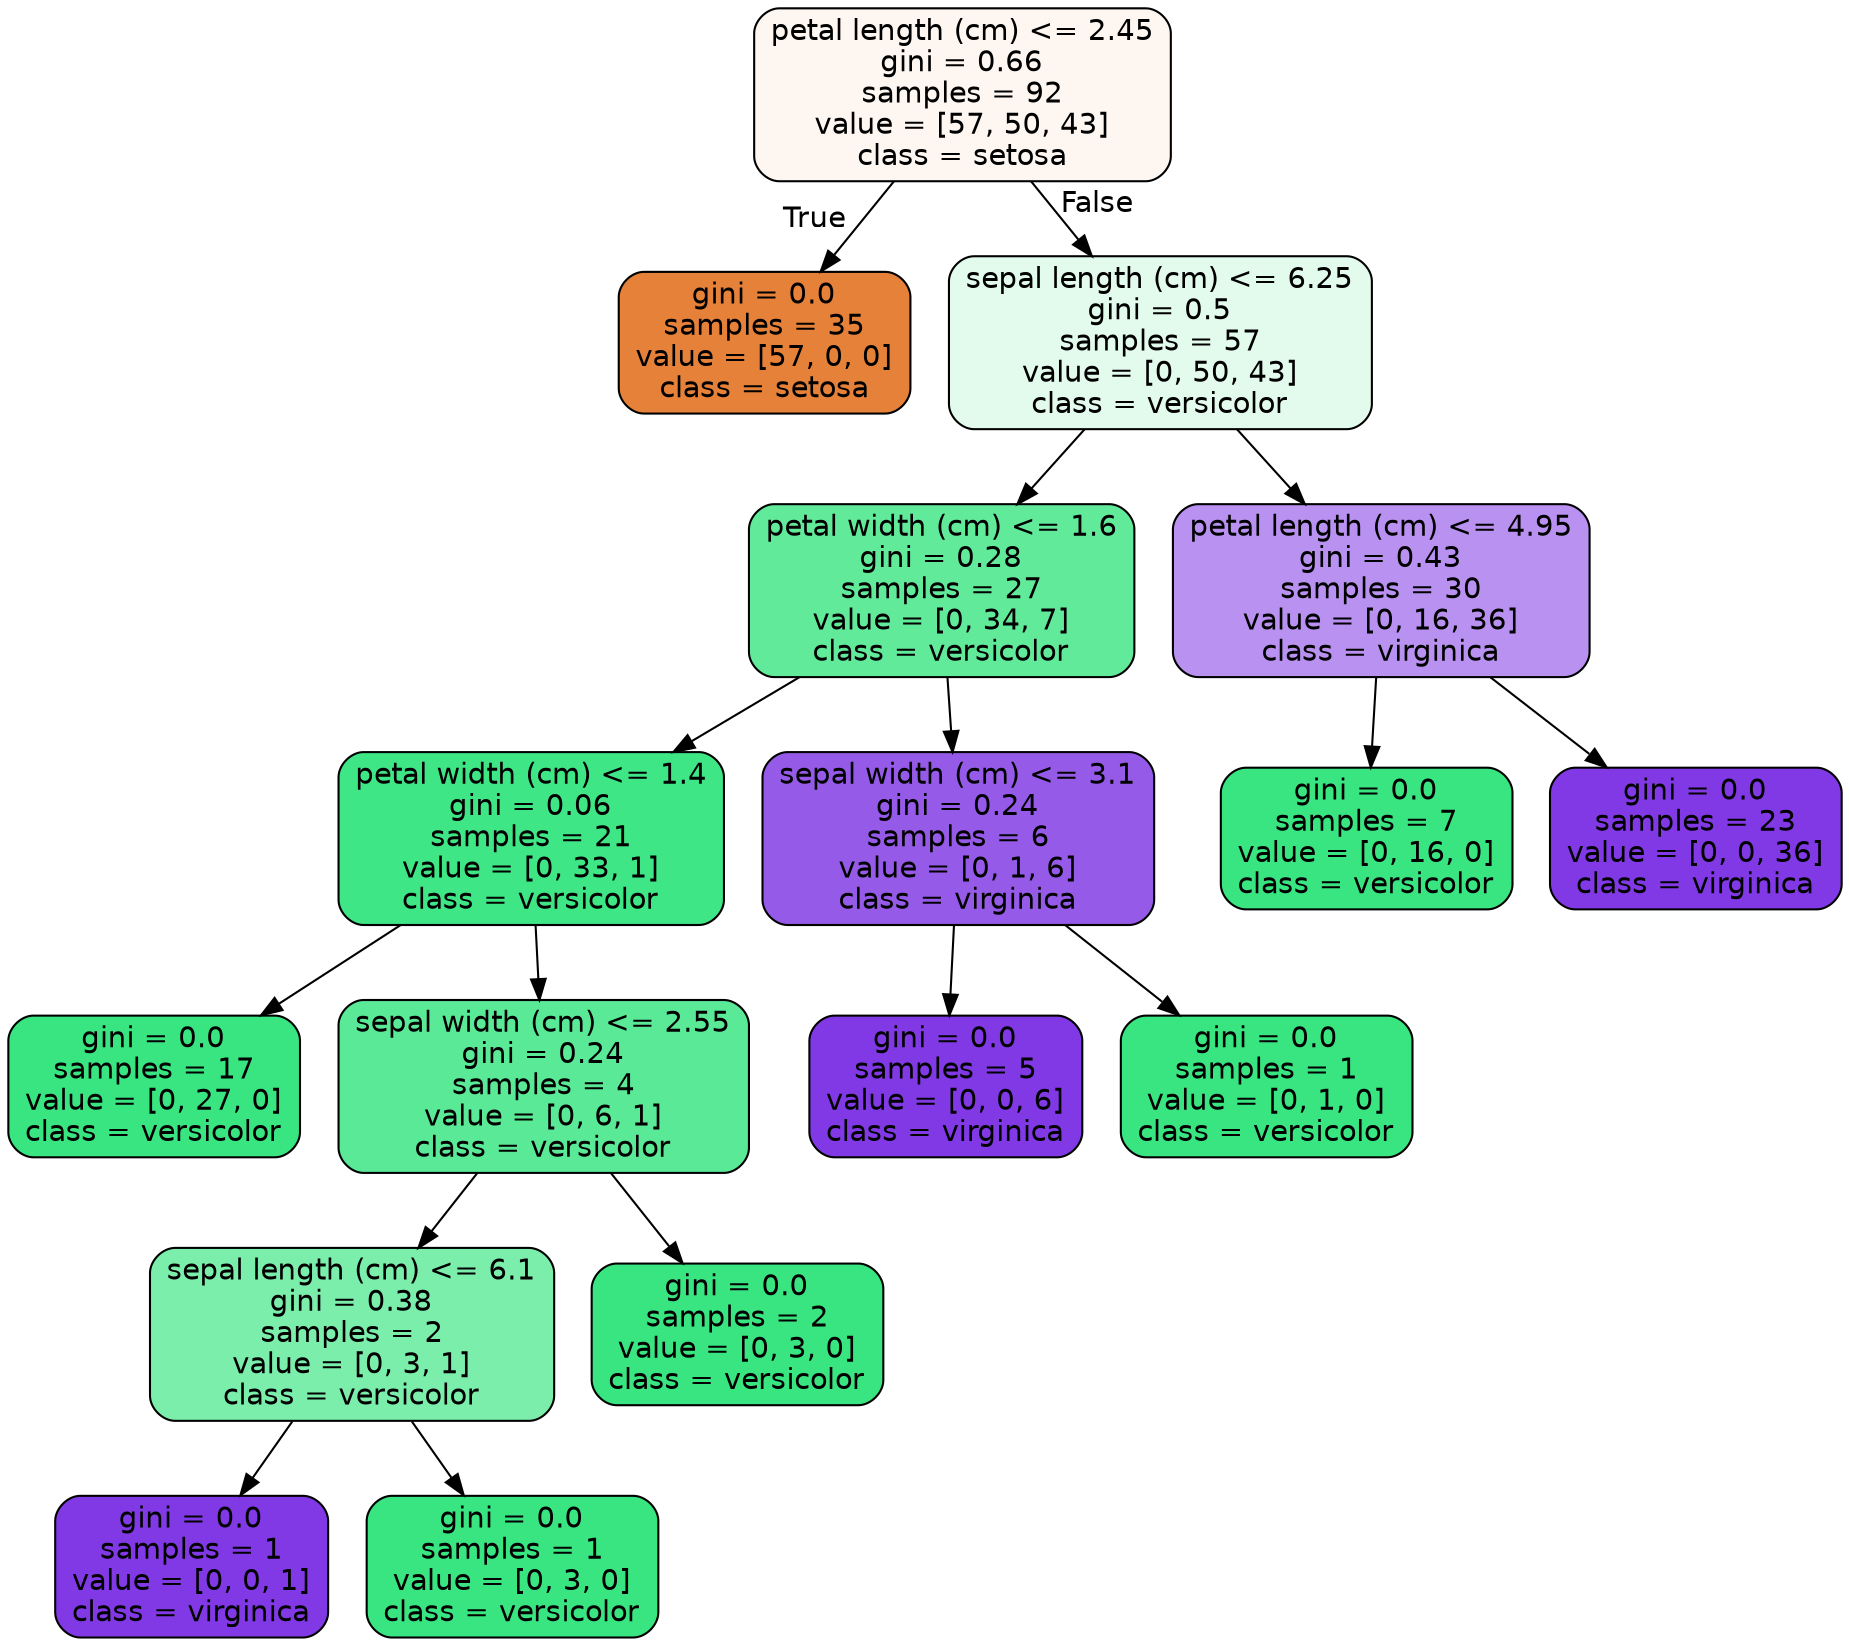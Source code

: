 digraph Tree {
node [shape=box, style="filled, rounded", color="black", fontname=helvetica] ;
edge [fontname=helvetica] ;
0 [label="petal length (cm) <= 2.45\ngini = 0.66\nsamples = 92\nvalue = [57, 50, 43]\nclass = setosa", fillcolor="#fdf6f1"] ;
1 [label="gini = 0.0\nsamples = 35\nvalue = [57, 0, 0]\nclass = setosa", fillcolor="#e58139"] ;
0 -> 1 [labeldistance=2.5, labelangle=45, headlabel="True"] ;
2 [label="sepal length (cm) <= 6.25\ngini = 0.5\nsamples = 57\nvalue = [0, 50, 43]\nclass = versicolor", fillcolor="#e3fbed"] ;
0 -> 2 [labeldistance=2.5, labelangle=-45, headlabel="False"] ;
3 [label="petal width (cm) <= 1.6\ngini = 0.28\nsamples = 27\nvalue = [0, 34, 7]\nclass = versicolor", fillcolor="#62ea9b"] ;
2 -> 3 ;
4 [label="petal width (cm) <= 1.4\ngini = 0.06\nsamples = 21\nvalue = [0, 33, 1]\nclass = versicolor", fillcolor="#3fe685"] ;
3 -> 4 ;
5 [label="gini = 0.0\nsamples = 17\nvalue = [0, 27, 0]\nclass = versicolor", fillcolor="#39e581"] ;
4 -> 5 ;
6 [label="sepal width (cm) <= 2.55\ngini = 0.24\nsamples = 4\nvalue = [0, 6, 1]\nclass = versicolor", fillcolor="#5ae996"] ;
4 -> 6 ;
7 [label="sepal length (cm) <= 6.1\ngini = 0.38\nsamples = 2\nvalue = [0, 3, 1]\nclass = versicolor", fillcolor="#7beeab"] ;
6 -> 7 ;
8 [label="gini = 0.0\nsamples = 1\nvalue = [0, 0, 1]\nclass = virginica", fillcolor="#8139e5"] ;
7 -> 8 ;
9 [label="gini = 0.0\nsamples = 1\nvalue = [0, 3, 0]\nclass = versicolor", fillcolor="#39e581"] ;
7 -> 9 ;
10 [label="gini = 0.0\nsamples = 2\nvalue = [0, 3, 0]\nclass = versicolor", fillcolor="#39e581"] ;
6 -> 10 ;
11 [label="sepal width (cm) <= 3.1\ngini = 0.24\nsamples = 6\nvalue = [0, 1, 6]\nclass = virginica", fillcolor="#965ae9"] ;
3 -> 11 ;
12 [label="gini = 0.0\nsamples = 5\nvalue = [0, 0, 6]\nclass = virginica", fillcolor="#8139e5"] ;
11 -> 12 ;
13 [label="gini = 0.0\nsamples = 1\nvalue = [0, 1, 0]\nclass = versicolor", fillcolor="#39e581"] ;
11 -> 13 ;
14 [label="petal length (cm) <= 4.95\ngini = 0.43\nsamples = 30\nvalue = [0, 16, 36]\nclass = virginica", fillcolor="#b991f1"] ;
2 -> 14 ;
15 [label="gini = 0.0\nsamples = 7\nvalue = [0, 16, 0]\nclass = versicolor", fillcolor="#39e581"] ;
14 -> 15 ;
16 [label="gini = 0.0\nsamples = 23\nvalue = [0, 0, 36]\nclass = virginica", fillcolor="#8139e5"] ;
14 -> 16 ;
}